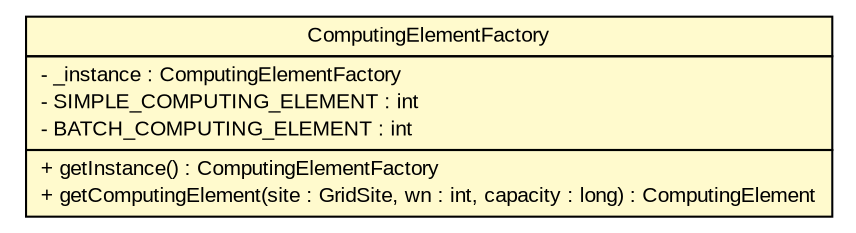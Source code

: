 #!/usr/local/bin/dot
#
# Class diagram 
# Generated by UMLGraph version R5_7_2-3-gee82a7 (http://www.umlgraph.org/)
#

digraph G {
	edge [fontname="arial",fontsize=10,labelfontname="arial",labelfontsize=10];
	node [fontname="arial",fontsize=10,shape=plaintext];
	nodesep=0.25;
	ranksep=0.5;
	// org.edg.data.replication.optorsim.ComputingElementFactory
	c3473 [label=<<table title="org.edg.data.replication.optorsim.ComputingElementFactory" border="0" cellborder="1" cellspacing="0" cellpadding="2" port="p" bgcolor="lemonChiffon" href="./ComputingElementFactory.html">
		<tr><td><table border="0" cellspacing="0" cellpadding="1">
<tr><td align="center" balign="center"> ComputingElementFactory </td></tr>
		</table></td></tr>
		<tr><td><table border="0" cellspacing="0" cellpadding="1">
<tr><td align="left" balign="left"> - _instance : ComputingElementFactory </td></tr>
<tr><td align="left" balign="left"> - SIMPLE_COMPUTING_ELEMENT : int </td></tr>
<tr><td align="left" balign="left"> - BATCH_COMPUTING_ELEMENT : int </td></tr>
		</table></td></tr>
		<tr><td><table border="0" cellspacing="0" cellpadding="1">
<tr><td align="left" balign="left"> + getInstance() : ComputingElementFactory </td></tr>
<tr><td align="left" balign="left"> + getComputingElement(site : GridSite, wn : int, capacity : long) : ComputingElement </td></tr>
		</table></td></tr>
		</table>>, URL="./ComputingElementFactory.html", fontname="arial", fontcolor="black", fontsize=10.0];
}

